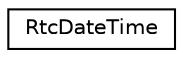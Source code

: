 digraph "Graphical Class Hierarchy"
{
 // LATEX_PDF_SIZE
  edge [fontname="Helvetica",fontsize="10",labelfontname="Helvetica",labelfontsize="10"];
  node [fontname="Helvetica",fontsize="10",shape=record];
  rankdir="LR";
  Node0 [label="RtcDateTime",height=0.2,width=0.4,color="black", fillcolor="white", style="filled",URL="$classRtcDateTime.html",tooltip=" "];
}
